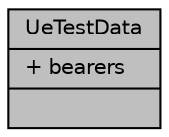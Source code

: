 digraph "UeTestData"
{
  edge [fontname="Helvetica",fontsize="10",labelfontname="Helvetica",labelfontsize="10"];
  node [fontname="Helvetica",fontsize="10",shape=record];
  Node1 [label="{UeTestData\n|+ bearers\l|}",height=0.2,width=0.4,color="black", fillcolor="grey75", style="filled", fontcolor="black"];
}
